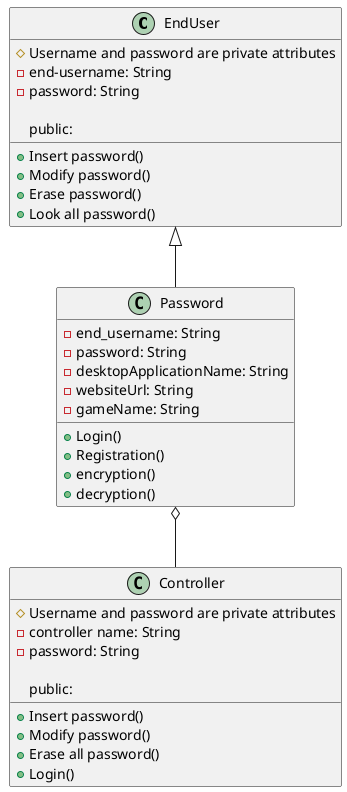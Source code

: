 @startuml

class EndUser {
    # Username and password are private attributes
    - end-username: String
    - password: String

    public:
        + Insert password()
        + Modify password()
        + Erase password()
        + Look all password()
}

class Password {
  + Login()
  + Registration()

  - end_username: String
  - password: String
  - desktopApplicationName: String
  - websiteUrl: String
  - gameName: String

  + encryption()
  + decryption()
}

class Controller {
    # Username and password are private attributes
    - controller name: String
    - password: String

    public:
        + Insert password()
        + Modify password()
        + Erase all password()
        + Login()
}

EndUser <|-- Password
Password o-- Controller

@enduml
